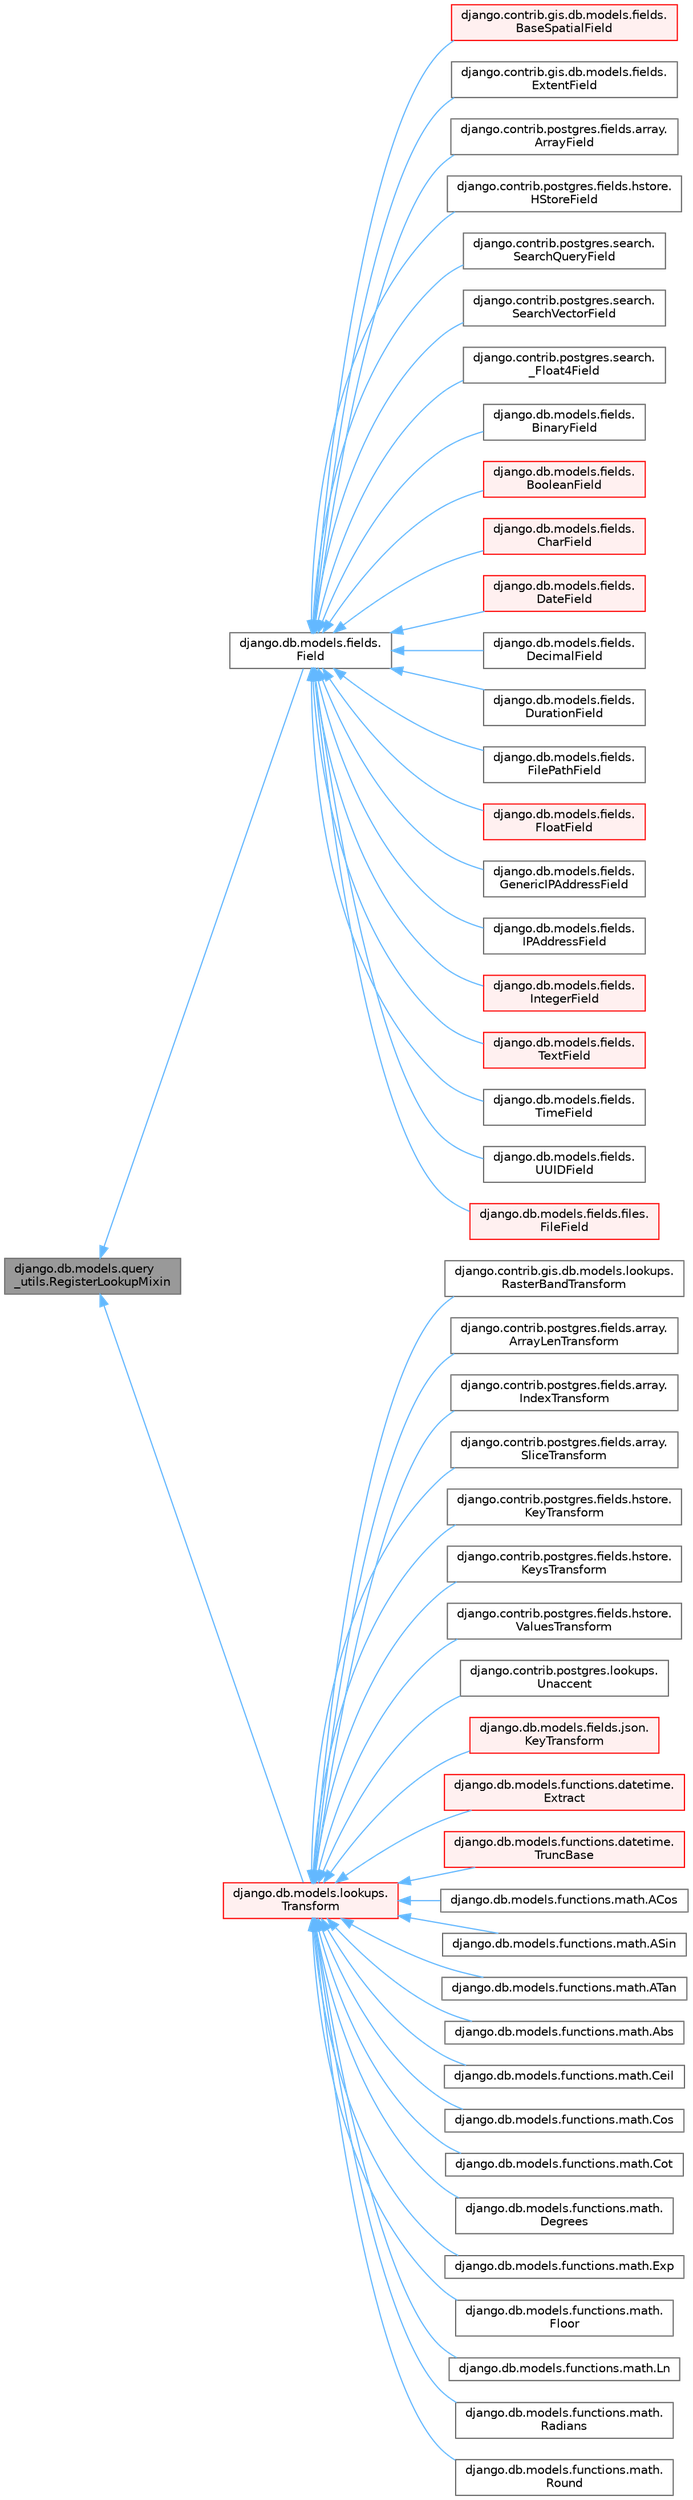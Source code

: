 digraph "django.db.models.query_utils.RegisterLookupMixin"
{
 // LATEX_PDF_SIZE
  bgcolor="transparent";
  edge [fontname=Helvetica,fontsize=10,labelfontname=Helvetica,labelfontsize=10];
  node [fontname=Helvetica,fontsize=10,shape=box,height=0.2,width=0.4];
  rankdir="LR";
  Node1 [id="Node000001",label="django.db.models.query\l_utils.RegisterLookupMixin",height=0.2,width=0.4,color="gray40", fillcolor="grey60", style="filled", fontcolor="black",tooltip=" "];
  Node1 -> Node2 [id="edge1_Node000001_Node000002",dir="back",color="steelblue1",style="solid",tooltip=" "];
  Node2 [id="Node000002",label="django.db.models.fields.\lField",height=0.2,width=0.4,color="gray40", fillcolor="white", style="filled",URL="$classdjango_1_1db_1_1models_1_1fields_1_1_field.html",tooltip=" "];
  Node2 -> Node3 [id="edge2_Node000002_Node000003",dir="back",color="steelblue1",style="solid",tooltip=" "];
  Node3 [id="Node000003",label="django.contrib.gis.db.models.fields.\lBaseSpatialField",height=0.2,width=0.4,color="red", fillcolor="#FFF0F0", style="filled",URL="$classdjango_1_1contrib_1_1gis_1_1db_1_1models_1_1fields_1_1_base_spatial_field.html",tooltip=" "];
  Node2 -> Node13 [id="edge3_Node000002_Node000013",dir="back",color="steelblue1",style="solid",tooltip=" "];
  Node13 [id="Node000013",label="django.contrib.gis.db.models.fields.\lExtentField",height=0.2,width=0.4,color="gray40", fillcolor="white", style="filled",URL="$classdjango_1_1contrib_1_1gis_1_1db_1_1models_1_1fields_1_1_extent_field.html",tooltip=" "];
  Node2 -> Node14 [id="edge4_Node000002_Node000014",dir="back",color="steelblue1",style="solid",tooltip=" "];
  Node14 [id="Node000014",label="django.contrib.postgres.fields.array.\lArrayField",height=0.2,width=0.4,color="gray40", fillcolor="white", style="filled",URL="$classdjango_1_1contrib_1_1postgres_1_1fields_1_1array_1_1_array_field.html",tooltip=" "];
  Node2 -> Node15 [id="edge5_Node000002_Node000015",dir="back",color="steelblue1",style="solid",tooltip=" "];
  Node15 [id="Node000015",label="django.contrib.postgres.fields.hstore.\lHStoreField",height=0.2,width=0.4,color="gray40", fillcolor="white", style="filled",URL="$classdjango_1_1contrib_1_1postgres_1_1fields_1_1hstore_1_1_h_store_field.html",tooltip=" "];
  Node2 -> Node16 [id="edge6_Node000002_Node000016",dir="back",color="steelblue1",style="solid",tooltip=" "];
  Node16 [id="Node000016",label="django.contrib.postgres.search.\lSearchQueryField",height=0.2,width=0.4,color="gray40", fillcolor="white", style="filled",URL="$classdjango_1_1contrib_1_1postgres_1_1search_1_1_search_query_field.html",tooltip=" "];
  Node2 -> Node17 [id="edge7_Node000002_Node000017",dir="back",color="steelblue1",style="solid",tooltip=" "];
  Node17 [id="Node000017",label="django.contrib.postgres.search.\lSearchVectorField",height=0.2,width=0.4,color="gray40", fillcolor="white", style="filled",URL="$classdjango_1_1contrib_1_1postgres_1_1search_1_1_search_vector_field.html",tooltip=" "];
  Node2 -> Node18 [id="edge8_Node000002_Node000018",dir="back",color="steelblue1",style="solid",tooltip=" "];
  Node18 [id="Node000018",label="django.contrib.postgres.search.\l_Float4Field",height=0.2,width=0.4,color="gray40", fillcolor="white", style="filled",URL="$classdjango_1_1contrib_1_1postgres_1_1search_1_1___float4_field.html",tooltip=" "];
  Node2 -> Node19 [id="edge9_Node000002_Node000019",dir="back",color="steelblue1",style="solid",tooltip=" "];
  Node19 [id="Node000019",label="django.db.models.fields.\lBinaryField",height=0.2,width=0.4,color="gray40", fillcolor="white", style="filled",URL="$classdjango_1_1db_1_1models_1_1fields_1_1_binary_field.html",tooltip=" "];
  Node2 -> Node20 [id="edge10_Node000002_Node000020",dir="back",color="steelblue1",style="solid",tooltip=" "];
  Node20 [id="Node000020",label="django.db.models.fields.\lBooleanField",height=0.2,width=0.4,color="red", fillcolor="#FFF0F0", style="filled",URL="$classdjango_1_1db_1_1models_1_1fields_1_1_boolean_field.html",tooltip=" "];
  Node2 -> Node22 [id="edge11_Node000002_Node000022",dir="back",color="steelblue1",style="solid",tooltip=" "];
  Node22 [id="Node000022",label="django.db.models.fields.\lCharField",height=0.2,width=0.4,color="red", fillcolor="#FFF0F0", style="filled",URL="$classdjango_1_1db_1_1models_1_1fields_1_1_char_field.html",tooltip=" "];
  Node2 -> Node29 [id="edge12_Node000002_Node000029",dir="back",color="steelblue1",style="solid",tooltip=" "];
  Node29 [id="Node000029",label="django.db.models.fields.\lDateField",height=0.2,width=0.4,color="red", fillcolor="#FFF0F0", style="filled",URL="$classdjango_1_1db_1_1models_1_1fields_1_1_date_field.html",tooltip=" "];
  Node2 -> Node31 [id="edge13_Node000002_Node000031",dir="back",color="steelblue1",style="solid",tooltip=" "];
  Node31 [id="Node000031",label="django.db.models.fields.\lDecimalField",height=0.2,width=0.4,color="gray40", fillcolor="white", style="filled",URL="$classdjango_1_1db_1_1models_1_1fields_1_1_decimal_field.html",tooltip=" "];
  Node2 -> Node32 [id="edge14_Node000002_Node000032",dir="back",color="steelblue1",style="solid",tooltip=" "];
  Node32 [id="Node000032",label="django.db.models.fields.\lDurationField",height=0.2,width=0.4,color="gray40", fillcolor="white", style="filled",URL="$classdjango_1_1db_1_1models_1_1fields_1_1_duration_field.html",tooltip=" "];
  Node2 -> Node33 [id="edge15_Node000002_Node000033",dir="back",color="steelblue1",style="solid",tooltip=" "];
  Node33 [id="Node000033",label="django.db.models.fields.\lFilePathField",height=0.2,width=0.4,color="gray40", fillcolor="white", style="filled",URL="$classdjango_1_1db_1_1models_1_1fields_1_1_file_path_field.html",tooltip=" "];
  Node2 -> Node34 [id="edge16_Node000002_Node000034",dir="back",color="steelblue1",style="solid",tooltip=" "];
  Node34 [id="Node000034",label="django.db.models.fields.\lFloatField",height=0.2,width=0.4,color="red", fillcolor="#FFF0F0", style="filled",URL="$classdjango_1_1db_1_1models_1_1fields_1_1_float_field.html",tooltip=" "];
  Node2 -> Node37 [id="edge17_Node000002_Node000037",dir="back",color="steelblue1",style="solid",tooltip=" "];
  Node37 [id="Node000037",label="django.db.models.fields.\lGenericIPAddressField",height=0.2,width=0.4,color="gray40", fillcolor="white", style="filled",URL="$classdjango_1_1db_1_1models_1_1fields_1_1_generic_i_p_address_field.html",tooltip=" "];
  Node2 -> Node38 [id="edge18_Node000002_Node000038",dir="back",color="steelblue1",style="solid",tooltip=" "];
  Node38 [id="Node000038",label="django.db.models.fields.\lIPAddressField",height=0.2,width=0.4,color="gray40", fillcolor="white", style="filled",URL="$classdjango_1_1db_1_1models_1_1fields_1_1_i_p_address_field.html",tooltip=" "];
  Node2 -> Node39 [id="edge19_Node000002_Node000039",dir="back",color="steelblue1",style="solid",tooltip=" "];
  Node39 [id="Node000039",label="django.db.models.fields.\lIntegerField",height=0.2,width=0.4,color="red", fillcolor="#FFF0F0", style="filled",URL="$classdjango_1_1db_1_1models_1_1fields_1_1_integer_field.html",tooltip=" "];
  Node2 -> Node49 [id="edge20_Node000002_Node000049",dir="back",color="steelblue1",style="solid",tooltip=" "];
  Node49 [id="Node000049",label="django.db.models.fields.\lTextField",height=0.2,width=0.4,color="red", fillcolor="#FFF0F0", style="filled",URL="$classdjango_1_1db_1_1models_1_1fields_1_1_text_field.html",tooltip=" "];
  Node2 -> Node51 [id="edge21_Node000002_Node000051",dir="back",color="steelblue1",style="solid",tooltip=" "];
  Node51 [id="Node000051",label="django.db.models.fields.\lTimeField",height=0.2,width=0.4,color="gray40", fillcolor="white", style="filled",URL="$classdjango_1_1db_1_1models_1_1fields_1_1_time_field.html",tooltip=" "];
  Node2 -> Node52 [id="edge22_Node000002_Node000052",dir="back",color="steelblue1",style="solid",tooltip=" "];
  Node52 [id="Node000052",label="django.db.models.fields.\lUUIDField",height=0.2,width=0.4,color="gray40", fillcolor="white", style="filled",URL="$classdjango_1_1db_1_1models_1_1fields_1_1_u_u_i_d_field.html",tooltip=" "];
  Node2 -> Node53 [id="edge23_Node000002_Node000053",dir="back",color="steelblue1",style="solid",tooltip=" "];
  Node53 [id="Node000053",label="django.db.models.fields.files.\lFileField",height=0.2,width=0.4,color="red", fillcolor="#FFF0F0", style="filled",URL="$classdjango_1_1db_1_1models_1_1fields_1_1files_1_1_file_field.html",tooltip=" "];
  Node1 -> Node55 [id="edge24_Node000001_Node000055",dir="back",color="steelblue1",style="solid",tooltip=" "];
  Node55 [id="Node000055",label="django.db.models.lookups.\lTransform",height=0.2,width=0.4,color="red", fillcolor="#FFF0F0", style="filled",URL="$classdjango_1_1db_1_1models_1_1lookups_1_1_transform.html",tooltip=" "];
  Node55 -> Node56 [id="edge25_Node000055_Node000056",dir="back",color="steelblue1",style="solid",tooltip=" "];
  Node56 [id="Node000056",label="django.contrib.gis.db.models.lookups.\lRasterBandTransform",height=0.2,width=0.4,color="gray40", fillcolor="white", style="filled",URL="$classdjango_1_1contrib_1_1gis_1_1db_1_1models_1_1lookups_1_1_raster_band_transform.html",tooltip=" "];
  Node55 -> Node57 [id="edge26_Node000055_Node000057",dir="back",color="steelblue1",style="solid",tooltip=" "];
  Node57 [id="Node000057",label="django.contrib.postgres.fields.array.\lArrayLenTransform",height=0.2,width=0.4,color="gray40", fillcolor="white", style="filled",URL="$classdjango_1_1contrib_1_1postgres_1_1fields_1_1array_1_1_array_len_transform.html",tooltip=" "];
  Node55 -> Node58 [id="edge27_Node000055_Node000058",dir="back",color="steelblue1",style="solid",tooltip=" "];
  Node58 [id="Node000058",label="django.contrib.postgres.fields.array.\lIndexTransform",height=0.2,width=0.4,color="gray40", fillcolor="white", style="filled",URL="$classdjango_1_1contrib_1_1postgres_1_1fields_1_1array_1_1_index_transform.html",tooltip=" "];
  Node55 -> Node59 [id="edge28_Node000055_Node000059",dir="back",color="steelblue1",style="solid",tooltip=" "];
  Node59 [id="Node000059",label="django.contrib.postgres.fields.array.\lSliceTransform",height=0.2,width=0.4,color="gray40", fillcolor="white", style="filled",URL="$classdjango_1_1contrib_1_1postgres_1_1fields_1_1array_1_1_slice_transform.html",tooltip=" "];
  Node55 -> Node60 [id="edge29_Node000055_Node000060",dir="back",color="steelblue1",style="solid",tooltip=" "];
  Node60 [id="Node000060",label="django.contrib.postgres.fields.hstore.\lKeyTransform",height=0.2,width=0.4,color="gray40", fillcolor="white", style="filled",URL="$classdjango_1_1contrib_1_1postgres_1_1fields_1_1hstore_1_1_key_transform.html",tooltip=" "];
  Node55 -> Node61 [id="edge30_Node000055_Node000061",dir="back",color="steelblue1",style="solid",tooltip=" "];
  Node61 [id="Node000061",label="django.contrib.postgres.fields.hstore.\lKeysTransform",height=0.2,width=0.4,color="gray40", fillcolor="white", style="filled",URL="$classdjango_1_1contrib_1_1postgres_1_1fields_1_1hstore_1_1_keys_transform.html",tooltip=" "];
  Node55 -> Node62 [id="edge31_Node000055_Node000062",dir="back",color="steelblue1",style="solid",tooltip=" "];
  Node62 [id="Node000062",label="django.contrib.postgres.fields.hstore.\lValuesTransform",height=0.2,width=0.4,color="gray40", fillcolor="white", style="filled",URL="$classdjango_1_1contrib_1_1postgres_1_1fields_1_1hstore_1_1_values_transform.html",tooltip=" "];
  Node55 -> Node63 [id="edge32_Node000055_Node000063",dir="back",color="steelblue1",style="solid",tooltip=" "];
  Node63 [id="Node000063",label="django.contrib.postgres.lookups.\lUnaccent",height=0.2,width=0.4,color="gray40", fillcolor="white", style="filled",URL="$classdjango_1_1contrib_1_1postgres_1_1lookups_1_1_unaccent.html",tooltip=" "];
  Node55 -> Node64 [id="edge33_Node000055_Node000064",dir="back",color="steelblue1",style="solid",tooltip=" "];
  Node64 [id="Node000064",label="django.db.models.fields.json.\lKeyTransform",height=0.2,width=0.4,color="red", fillcolor="#FFF0F0", style="filled",URL="$classdjango_1_1db_1_1models_1_1fields_1_1json_1_1_key_transform.html",tooltip=" "];
  Node55 -> Node66 [id="edge34_Node000055_Node000066",dir="back",color="steelblue1",style="solid",tooltip=" "];
  Node66 [id="Node000066",label="django.db.models.functions.datetime.\lExtract",height=0.2,width=0.4,color="red", fillcolor="#FFF0F0", style="filled",URL="$classdjango_1_1db_1_1models_1_1functions_1_1datetime_1_1_extract.html",tooltip=" "];
  Node55 -> Node78 [id="edge35_Node000055_Node000078",dir="back",color="steelblue1",style="solid",tooltip=" "];
  Node78 [id="Node000078",label="django.db.models.functions.datetime.\lTruncBase",height=0.2,width=0.4,color="red", fillcolor="#FFF0F0", style="filled",URL="$classdjango_1_1db_1_1models_1_1functions_1_1datetime_1_1_trunc_base.html",tooltip=" "];
  Node55 -> Node90 [id="edge36_Node000055_Node000090",dir="back",color="steelblue1",style="solid",tooltip=" "];
  Node90 [id="Node000090",label="django.db.models.functions.math.ACos",height=0.2,width=0.4,color="gray40", fillcolor="white", style="filled",URL="$classdjango_1_1db_1_1models_1_1functions_1_1math_1_1_a_cos.html",tooltip=" "];
  Node55 -> Node91 [id="edge37_Node000055_Node000091",dir="back",color="steelblue1",style="solid",tooltip=" "];
  Node91 [id="Node000091",label="django.db.models.functions.math.ASin",height=0.2,width=0.4,color="gray40", fillcolor="white", style="filled",URL="$classdjango_1_1db_1_1models_1_1functions_1_1math_1_1_a_sin.html",tooltip=" "];
  Node55 -> Node92 [id="edge38_Node000055_Node000092",dir="back",color="steelblue1",style="solid",tooltip=" "];
  Node92 [id="Node000092",label="django.db.models.functions.math.ATan",height=0.2,width=0.4,color="gray40", fillcolor="white", style="filled",URL="$classdjango_1_1db_1_1models_1_1functions_1_1math_1_1_a_tan.html",tooltip=" "];
  Node55 -> Node93 [id="edge39_Node000055_Node000093",dir="back",color="steelblue1",style="solid",tooltip=" "];
  Node93 [id="Node000093",label="django.db.models.functions.math.Abs",height=0.2,width=0.4,color="gray40", fillcolor="white", style="filled",URL="$classdjango_1_1db_1_1models_1_1functions_1_1math_1_1_abs.html",tooltip=" "];
  Node55 -> Node94 [id="edge40_Node000055_Node000094",dir="back",color="steelblue1",style="solid",tooltip=" "];
  Node94 [id="Node000094",label="django.db.models.functions.math.Ceil",height=0.2,width=0.4,color="gray40", fillcolor="white", style="filled",URL="$classdjango_1_1db_1_1models_1_1functions_1_1math_1_1_ceil.html",tooltip=" "];
  Node55 -> Node95 [id="edge41_Node000055_Node000095",dir="back",color="steelblue1",style="solid",tooltip=" "];
  Node95 [id="Node000095",label="django.db.models.functions.math.Cos",height=0.2,width=0.4,color="gray40", fillcolor="white", style="filled",URL="$classdjango_1_1db_1_1models_1_1functions_1_1math_1_1_cos.html",tooltip=" "];
  Node55 -> Node96 [id="edge42_Node000055_Node000096",dir="back",color="steelblue1",style="solid",tooltip=" "];
  Node96 [id="Node000096",label="django.db.models.functions.math.Cot",height=0.2,width=0.4,color="gray40", fillcolor="white", style="filled",URL="$classdjango_1_1db_1_1models_1_1functions_1_1math_1_1_cot.html",tooltip=" "];
  Node55 -> Node97 [id="edge43_Node000055_Node000097",dir="back",color="steelblue1",style="solid",tooltip=" "];
  Node97 [id="Node000097",label="django.db.models.functions.math.\lDegrees",height=0.2,width=0.4,color="gray40", fillcolor="white", style="filled",URL="$classdjango_1_1db_1_1models_1_1functions_1_1math_1_1_degrees.html",tooltip=" "];
  Node55 -> Node98 [id="edge44_Node000055_Node000098",dir="back",color="steelblue1",style="solid",tooltip=" "];
  Node98 [id="Node000098",label="django.db.models.functions.math.Exp",height=0.2,width=0.4,color="gray40", fillcolor="white", style="filled",URL="$classdjango_1_1db_1_1models_1_1functions_1_1math_1_1_exp.html",tooltip=" "];
  Node55 -> Node99 [id="edge45_Node000055_Node000099",dir="back",color="steelblue1",style="solid",tooltip=" "];
  Node99 [id="Node000099",label="django.db.models.functions.math.\lFloor",height=0.2,width=0.4,color="gray40", fillcolor="white", style="filled",URL="$classdjango_1_1db_1_1models_1_1functions_1_1math_1_1_floor.html",tooltip=" "];
  Node55 -> Node100 [id="edge46_Node000055_Node000100",dir="back",color="steelblue1",style="solid",tooltip=" "];
  Node100 [id="Node000100",label="django.db.models.functions.math.Ln",height=0.2,width=0.4,color="gray40", fillcolor="white", style="filled",URL="$classdjango_1_1db_1_1models_1_1functions_1_1math_1_1_ln.html",tooltip=" "];
  Node55 -> Node101 [id="edge47_Node000055_Node000101",dir="back",color="steelblue1",style="solid",tooltip=" "];
  Node101 [id="Node000101",label="django.db.models.functions.math.\lRadians",height=0.2,width=0.4,color="gray40", fillcolor="white", style="filled",URL="$classdjango_1_1db_1_1models_1_1functions_1_1math_1_1_radians.html",tooltip=" "];
  Node55 -> Node102 [id="edge48_Node000055_Node000102",dir="back",color="steelblue1",style="solid",tooltip=" "];
  Node102 [id="Node000102",label="django.db.models.functions.math.\lRound",height=0.2,width=0.4,color="gray40", fillcolor="white", style="filled",URL="$classdjango_1_1db_1_1models_1_1functions_1_1math_1_1_round.html",tooltip=" "];
}
